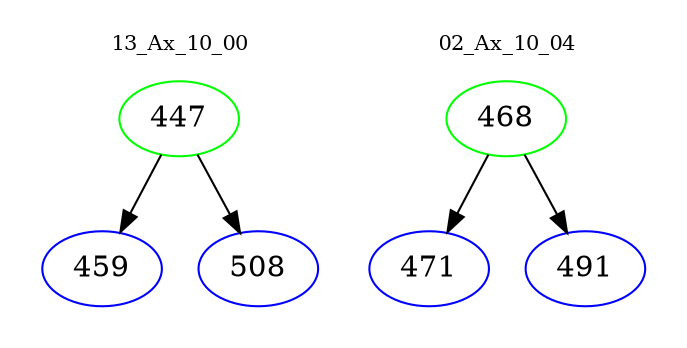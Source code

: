 digraph{
subgraph cluster_0 {
color = white
label = "13_Ax_10_00";
fontsize=10;
T0_447 [label="447", color="green"]
T0_447 -> T0_459 [color="black"]
T0_459 [label="459", color="blue"]
T0_447 -> T0_508 [color="black"]
T0_508 [label="508", color="blue"]
}
subgraph cluster_1 {
color = white
label = "02_Ax_10_04";
fontsize=10;
T1_468 [label="468", color="green"]
T1_468 -> T1_471 [color="black"]
T1_471 [label="471", color="blue"]
T1_468 -> T1_491 [color="black"]
T1_491 [label="491", color="blue"]
}
}
